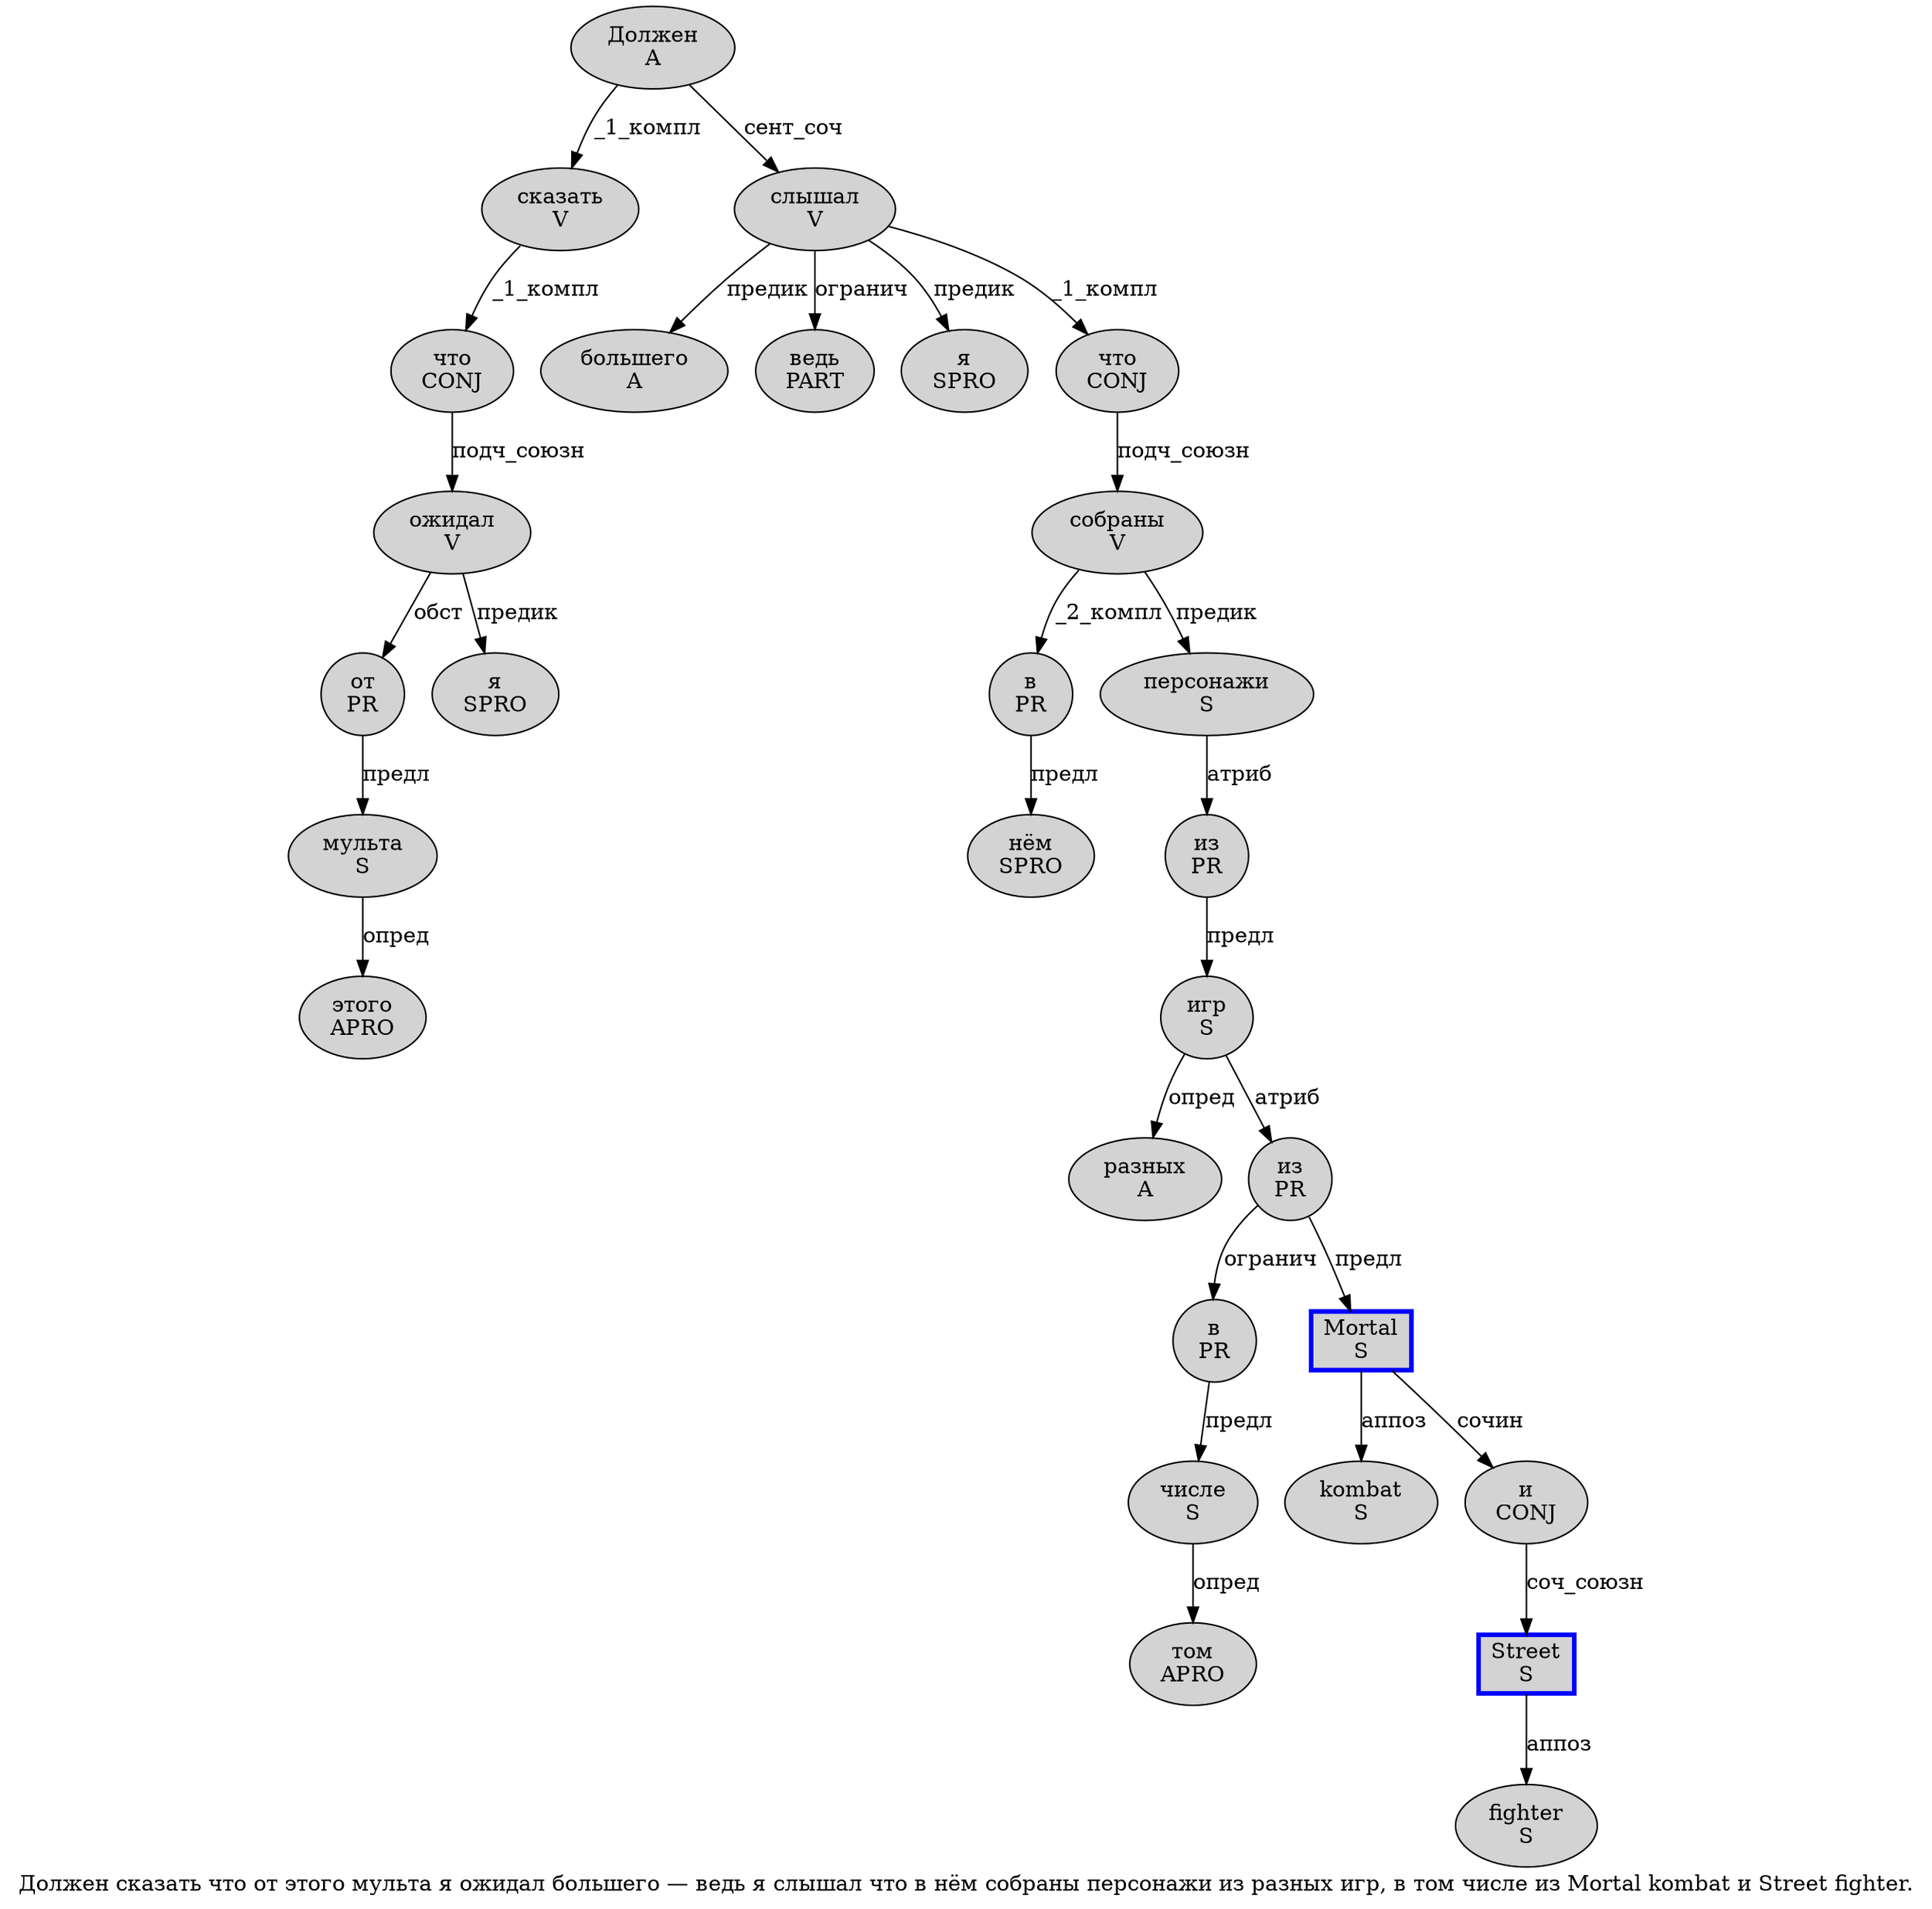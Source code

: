 digraph SENTENCE_3791 {
	graph [label="Должен сказать что от этого мульта я ожидал большего — ведь я слышал что в нём собраны персонажи из разных игр, в том числе из Mortal kombat и Street fighter."]
	node [style=filled]
		0 [label="Должен
A" color="" fillcolor=lightgray penwidth=1 shape=ellipse]
		1 [label="сказать
V" color="" fillcolor=lightgray penwidth=1 shape=ellipse]
		2 [label="что
CONJ" color="" fillcolor=lightgray penwidth=1 shape=ellipse]
		3 [label="от
PR" color="" fillcolor=lightgray penwidth=1 shape=ellipse]
		4 [label="этого
APRO" color="" fillcolor=lightgray penwidth=1 shape=ellipse]
		5 [label="мульта
S" color="" fillcolor=lightgray penwidth=1 shape=ellipse]
		6 [label="я
SPRO" color="" fillcolor=lightgray penwidth=1 shape=ellipse]
		7 [label="ожидал
V" color="" fillcolor=lightgray penwidth=1 shape=ellipse]
		8 [label="большего
A" color="" fillcolor=lightgray penwidth=1 shape=ellipse]
		10 [label="ведь
PART" color="" fillcolor=lightgray penwidth=1 shape=ellipse]
		11 [label="я
SPRO" color="" fillcolor=lightgray penwidth=1 shape=ellipse]
		12 [label="слышал
V" color="" fillcolor=lightgray penwidth=1 shape=ellipse]
		13 [label="что
CONJ" color="" fillcolor=lightgray penwidth=1 shape=ellipse]
		14 [label="в
PR" color="" fillcolor=lightgray penwidth=1 shape=ellipse]
		15 [label="нём
SPRO" color="" fillcolor=lightgray penwidth=1 shape=ellipse]
		16 [label="собраны
V" color="" fillcolor=lightgray penwidth=1 shape=ellipse]
		17 [label="персонажи
S" color="" fillcolor=lightgray penwidth=1 shape=ellipse]
		18 [label="из
PR" color="" fillcolor=lightgray penwidth=1 shape=ellipse]
		19 [label="разных
A" color="" fillcolor=lightgray penwidth=1 shape=ellipse]
		20 [label="игр
S" color="" fillcolor=lightgray penwidth=1 shape=ellipse]
		22 [label="в
PR" color="" fillcolor=lightgray penwidth=1 shape=ellipse]
		23 [label="том
APRO" color="" fillcolor=lightgray penwidth=1 shape=ellipse]
		24 [label="числе
S" color="" fillcolor=lightgray penwidth=1 shape=ellipse]
		25 [label="из
PR" color="" fillcolor=lightgray penwidth=1 shape=ellipse]
		26 [label="Mortal
S" color=blue fillcolor=lightgray penwidth=3 shape=box]
		27 [label="kombat
S" color="" fillcolor=lightgray penwidth=1 shape=ellipse]
		28 [label="и
CONJ" color="" fillcolor=lightgray penwidth=1 shape=ellipse]
		29 [label="Street
S" color=blue fillcolor=lightgray penwidth=3 shape=box]
		30 [label="fighter
S" color="" fillcolor=lightgray penwidth=1 shape=ellipse]
			14 -> 15 [label="предл"]
			3 -> 5 [label="предл"]
			13 -> 16 [label="подч_союзн"]
			28 -> 29 [label="соч_союзн"]
			1 -> 2 [label="_1_компл"]
			18 -> 20 [label="предл"]
			29 -> 30 [label="аппоз"]
			26 -> 27 [label="аппоз"]
			26 -> 28 [label="сочин"]
			7 -> 3 [label="обст"]
			7 -> 6 [label="предик"]
			0 -> 1 [label="_1_компл"]
			0 -> 12 [label="сент_соч"]
			24 -> 23 [label="опред"]
			12 -> 8 [label="предик"]
			12 -> 10 [label="огранич"]
			12 -> 11 [label="предик"]
			12 -> 13 [label="_1_компл"]
			25 -> 22 [label="огранич"]
			25 -> 26 [label="предл"]
			20 -> 19 [label="опред"]
			20 -> 25 [label="атриб"]
			16 -> 14 [label="_2_компл"]
			16 -> 17 [label="предик"]
			5 -> 4 [label="опред"]
			17 -> 18 [label="атриб"]
			2 -> 7 [label="подч_союзн"]
			22 -> 24 [label="предл"]
}